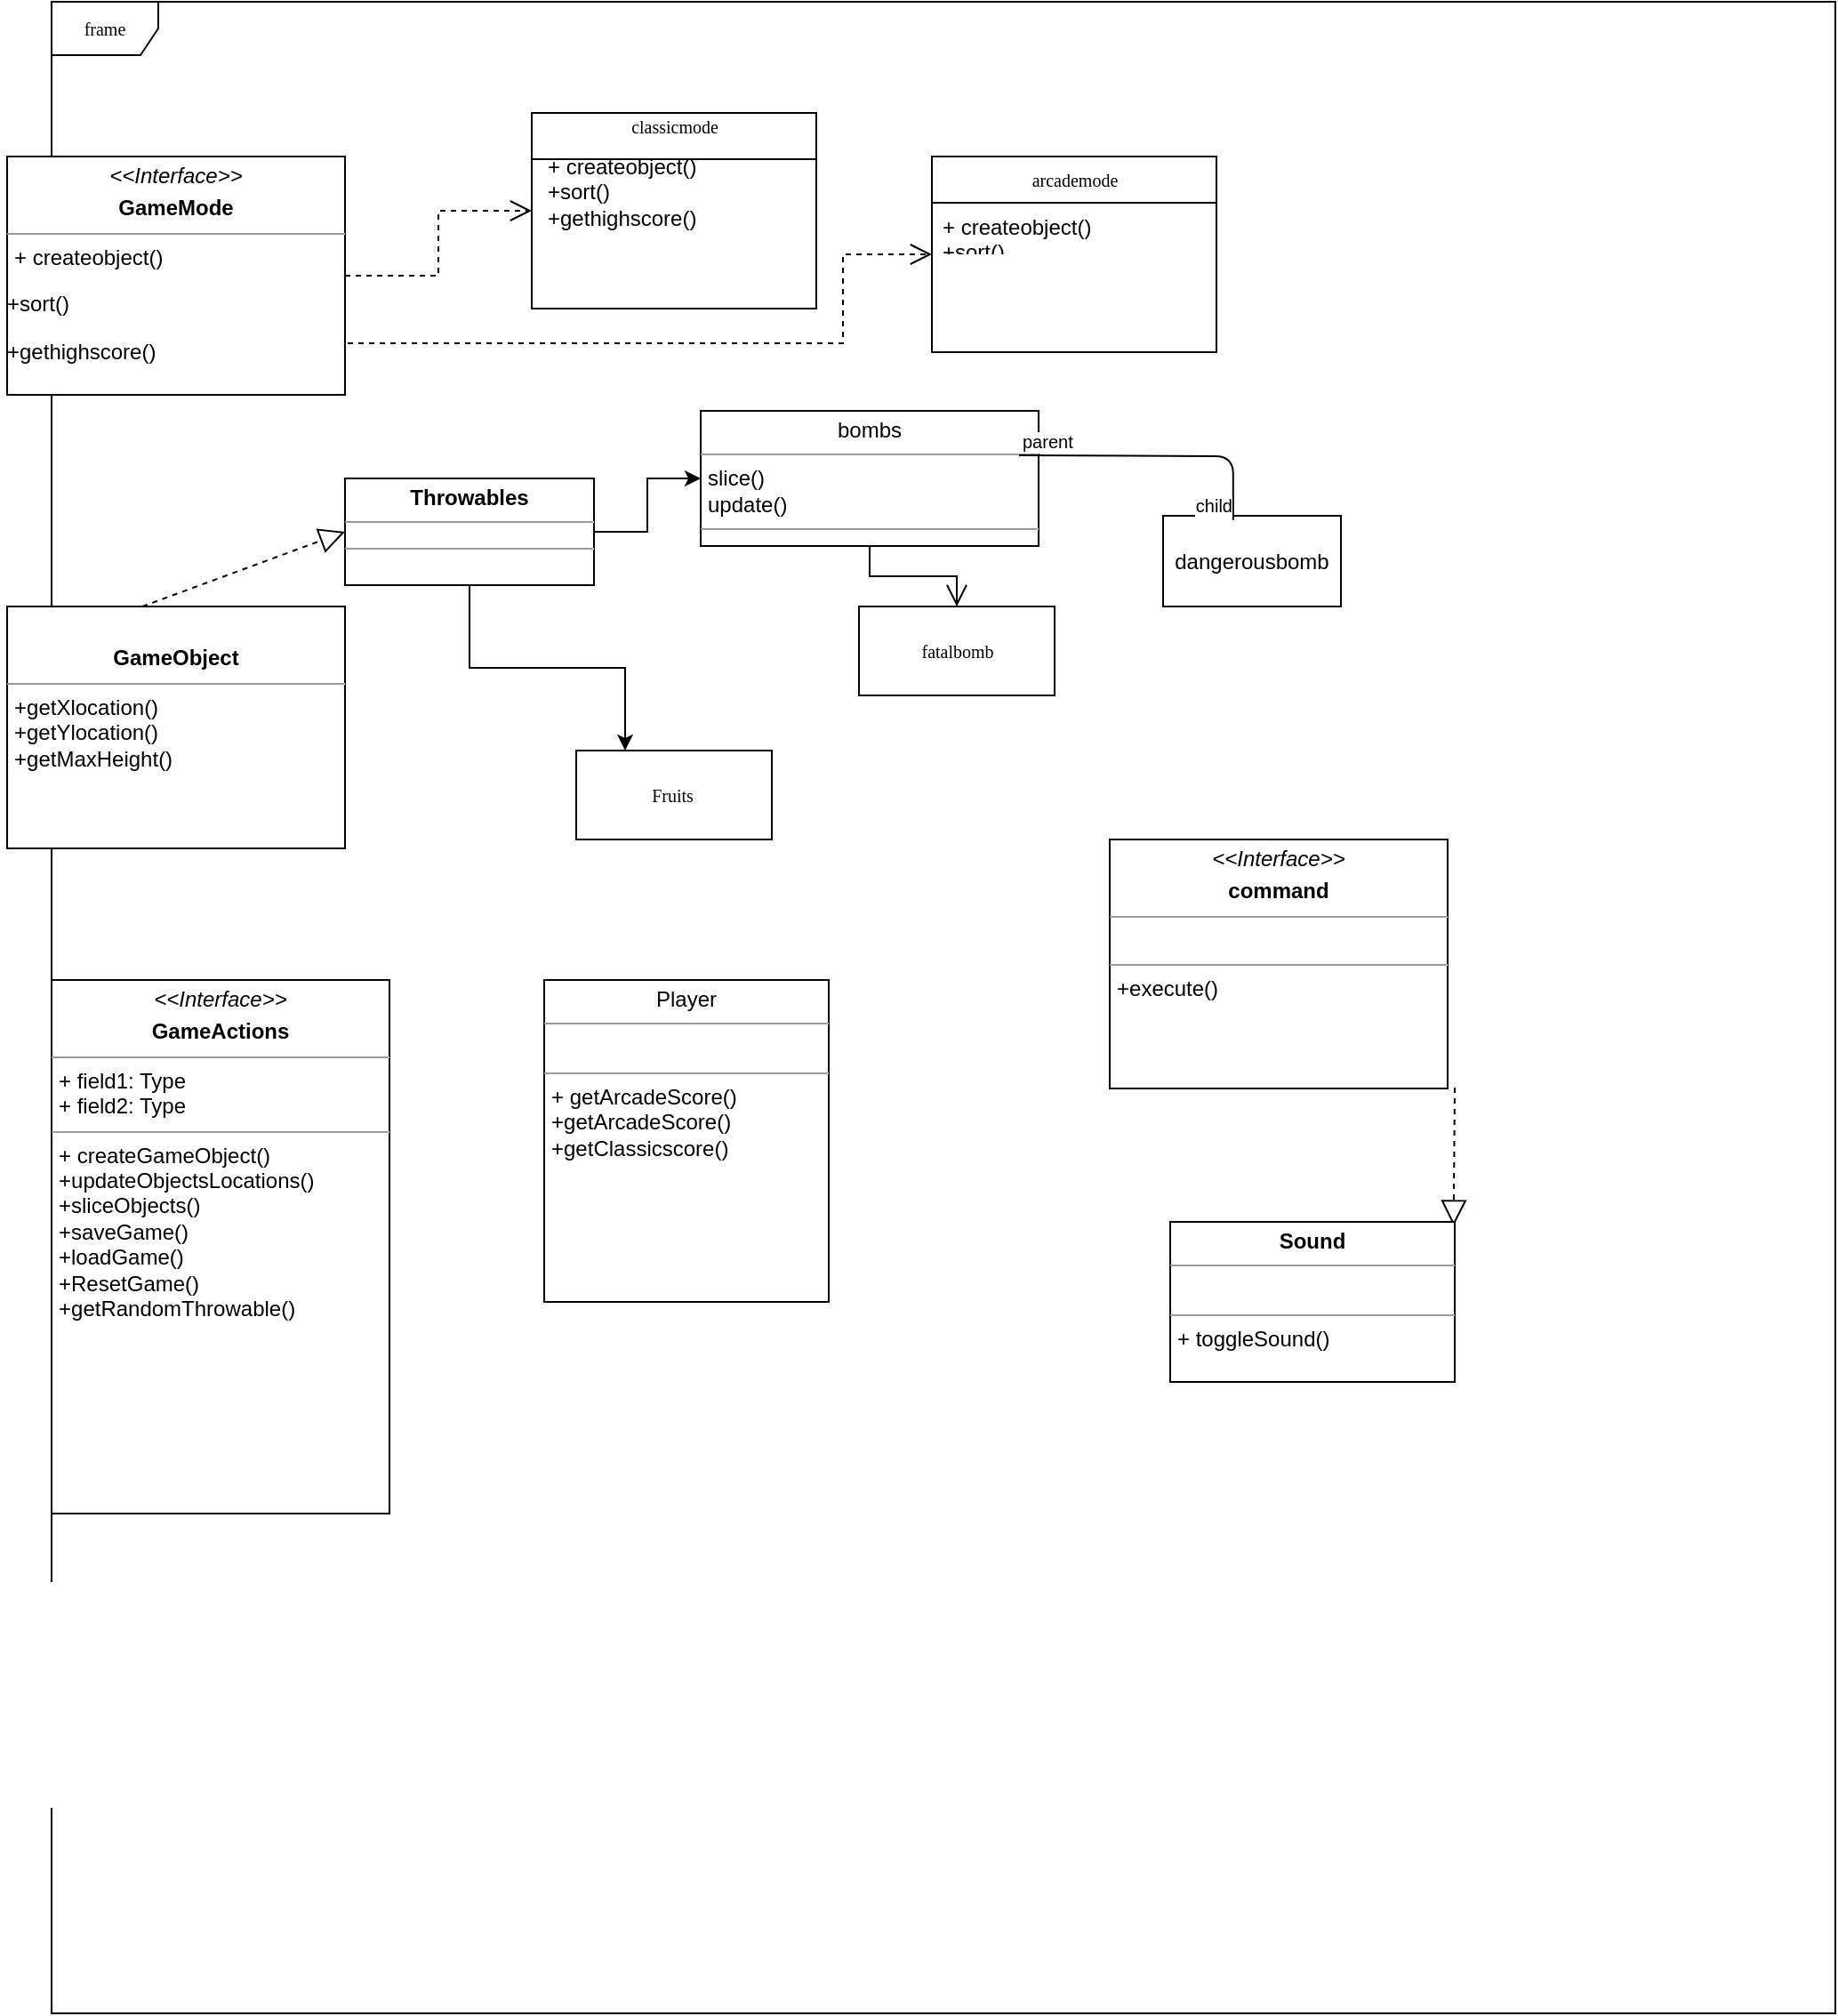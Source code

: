 <mxfile type="device" version="10.6.7"><diagram id="c4acf3e9-155e-7222-9cf6-157b1a14988f" name="Page-1"><mxGraphModel grid="1" shadow="0" math="0" background="#ffffff" pageHeight="1100" pageWidth="850" pageScale="1" page="1" fold="1" arrows="1" connect="1" tooltips="1" guides="1" gridSize="17" dy="676" dx="1219"><root><mxCell id="0" /><mxCell id="1" parent="0" /><mxCell id="17acba5748e5396b-1" value="frame" parent="1" vertex="1" style="shape=umlFrame;whiteSpace=wrap;html=1;rounded=0;shadow=0;comic=0;labelBackgroundColor=none;strokeColor=#000000;strokeWidth=1;fillColor=#ffffff;fontFamily=Verdana;fontSize=10;fontColor=#000000;align=center;"><mxGeometry as="geometry" height="1131" width="1003" x="85" /></mxCell><mxCell id="17acba5748e5396b-20" value="classicmode&lt;br&gt;&lt;br&gt;" parent="1" vertex="1" style="swimlane;html=1;fontStyle=0;childLayout=stackLayout;horizontal=1;startSize=26;fillColor=none;horizontalStack=0;resizeParent=1;resizeLast=0;collapsible=1;marginBottom=0;swimlaneFillColor=#ffffff;rounded=0;shadow=0;comic=0;labelBackgroundColor=none;strokeColor=#000000;strokeWidth=1;fontFamily=Verdana;fontSize=10;fontColor=#000000;align=center;"><mxGeometry as="geometry" height="110" width="160" y="62.5" x="355" /></mxCell><mxCell id="17acba5748e5396b-30" value="arcademode&lt;br&gt;" parent="1" vertex="1" style="swimlane;html=1;fontStyle=0;childLayout=stackLayout;horizontal=1;startSize=26;fillColor=none;horizontalStack=0;resizeParent=1;resizeLast=0;collapsible=1;marginBottom=0;swimlaneFillColor=#ffffff;rounded=0;shadow=0;comic=0;labelBackgroundColor=none;strokeColor=#000000;strokeWidth=1;fontFamily=Verdana;fontSize=10;fontColor=#000000;align=center;"><mxGeometry as="geometry" height="110" width="160" y="87" x="580" /></mxCell><mxCell id="17acba5748e5396b-31" value="&lt;span&gt;+ createobject()&lt;/span&gt;&lt;br&gt;&lt;span&gt;+sort()&lt;/span&gt;&lt;br&gt;&lt;span&gt;+gethighscore()&lt;/span&gt;" parent="17acba5748e5396b-30" vertex="1" style="text;html=1;strokeColor=none;fillColor=none;align=left;verticalAlign=top;spacingLeft=4;spacingRight=4;whiteSpace=wrap;overflow=hidden;rotatable=0;points=[[0,0.5],[1,0.5]];portConstraint=eastwest;"><mxGeometry as="geometry" height="26" width="160" y="26" /></mxCell><mxCell id="5d2195bd80daf111-14" value="Fruits&amp;nbsp;" parent="1" vertex="1" style="html=1;rounded=0;shadow=0;comic=0;labelBackgroundColor=none;strokeColor=#000000;strokeWidth=1;fillColor=#ffffff;fontFamily=Verdana;fontSize=10;fontColor=#000000;align=center;"><mxGeometry as="geometry" height="50" width="110" y="421" x="380" /></mxCell><mxCell id="5d2195bd80daf111-26" parent="1" style="edgeStyle=orthogonalEdgeStyle;rounded=0;html=1;labelBackgroundColor=none;startFill=0;endArrow=open;endFill=0;endSize=10;fontFamily=Verdana;fontSize=10;" edge="1" target="5d2195bd80daf111-17" source="5d2195bd80daf111-15"><mxGeometry as="geometry" relative="1"><Array as="points" /></mxGeometry></mxCell><mxCell id="5d2195bd80daf111-15" value="&lt;p style=&quot;margin: 0px ; margin-top: 4px ; text-align: center&quot;&gt;bombs&lt;/p&gt;&lt;hr size=&quot;1&quot;&gt;&lt;p style=&quot;margin: 0px ; margin-left: 4px&quot;&gt;slice()&lt;/p&gt;&lt;p style=&quot;margin: 0px ; margin-left: 4px&quot;&gt;update()&lt;/p&gt;&lt;hr size=&quot;1&quot;&gt;&lt;p style=&quot;margin: 0px ; margin-left: 4px&quot;&gt;&lt;br&gt;&lt;/p&gt;" parent="1" vertex="1" style="verticalAlign=top;align=left;overflow=fill;fontSize=12;fontFamily=Helvetica;html=1;rounded=0;shadow=0;comic=0;labelBackgroundColor=none;strokeColor=#000000;strokeWidth=1;fillColor=#ffffff;"><mxGeometry as="geometry" height="76" width="190" y="230" x="450" /></mxCell><mxCell id="5d2195bd80daf111-17" value="fatalbomb" parent="1" vertex="1" style="html=1;rounded=0;shadow=0;comic=0;labelBackgroundColor=none;strokeColor=#000000;strokeWidth=1;fillColor=#ffffff;fontFamily=Verdana;fontSize=10;fontColor=#000000;align=center;"><mxGeometry as="geometry" height="50" width="110" y="340" x="539" /></mxCell><mxCell id="5d2195bd80daf111-21" parent="1" style="edgeStyle=orthogonalEdgeStyle;rounded=0;html=1;labelBackgroundColor=none;startFill=0;endArrow=open;endFill=0;endSize=10;fontFamily=Verdana;fontSize=10;dashed=1;" edge="1" target="17acba5748e5396b-20" source="5d2195bd80daf111-18"><mxGeometry as="geometry" relative="1" /></mxCell><mxCell id="5d2195bd80daf111-22" parent="1" style="edgeStyle=orthogonalEdgeStyle;rounded=0;html=1;exitX=1;exitY=0.75;dashed=1;labelBackgroundColor=none;startFill=0;endArrow=open;endFill=0;endSize=10;fontFamily=Verdana;fontSize=10;" edge="1" target="17acba5748e5396b-30" source="5d2195bd80daf111-18"><mxGeometry as="geometry" relative="1"><Array as="points"><mxPoint y="192" x="530" /><mxPoint y="142" x="530" /></Array></mxGeometry></mxCell><mxCell id="5d2195bd80daf111-18" value="&lt;p style=&quot;margin: 0px ; margin-top: 4px ; text-align: center&quot;&gt;&lt;i&gt;&amp;lt;&amp;lt;Interface&amp;gt;&amp;gt;&lt;/i&gt;&lt;/p&gt;&lt;p style=&quot;margin: 0px ; margin-top: 4px ; text-align: center&quot;&gt;&lt;b&gt;GameMode&lt;/b&gt;&lt;/p&gt;&lt;hr size=&quot;1&quot;&gt;&lt;p style=&quot;margin: 0px ; margin-left: 4px&quot;&gt;&lt;span&gt;+ createobject()&lt;/span&gt;&lt;/p&gt;&lt;p&gt;+sort()&lt;/p&gt;&lt;p&gt;+gethighscore()&lt;/p&gt;&lt;p&gt;&lt;br&gt;&lt;/p&gt;&lt;p&gt;&lt;br&gt;&lt;/p&gt;" parent="1" vertex="1" style="verticalAlign=top;align=left;overflow=fill;fontSize=12;fontFamily=Helvetica;html=1;rounded=0;shadow=0;comic=0;labelBackgroundColor=none;strokeColor=#000000;strokeWidth=1;fillColor=#ffffff;"><mxGeometry as="geometry" height="134" width="190" y="87" x="60" /></mxCell><mxCell id="ZkC_gesz2Hq_apMMZnJl-16" value="&lt;p style=&quot;margin: 0px ; margin-top: 4px ; text-align: center&quot;&gt;&lt;br&gt;&lt;/p&gt;&lt;p style=&quot;margin: 0px ; margin-top: 4px ; text-align: center&quot;&gt;&lt;b&gt;GameObject&lt;/b&gt;&lt;/p&gt;&lt;hr size=&quot;1&quot;&gt;&lt;p style=&quot;margin: 0px ; margin-left: 4px&quot;&gt;+&lt;span&gt;getXlocation&lt;/span&gt;()&lt;/p&gt;&lt;p style=&quot;margin: 0px ; margin-left: 4px&quot;&gt;+getYlocation()&lt;/p&gt;&lt;p style=&quot;margin: 0px ; margin-left: 4px&quot;&gt;+&lt;span&gt;getMaxHeight&lt;/span&gt;()&lt;/p&gt;&lt;p style=&quot;margin: 0px ; margin-left: 4px&quot;&gt;&lt;br&gt;&lt;/p&gt;&lt;p&gt;&lt;br&gt;&lt;/p&gt;" parent="1" vertex="1" style="verticalAlign=top;align=left;overflow=fill;fontSize=12;fontFamily=Helvetica;html=1;rounded=0;shadow=0;comic=0;labelBackgroundColor=none;strokeColor=#000000;strokeWidth=1;fillColor=#ffffff;"><mxGeometry as="geometry" height="136" width="190" y="340" x="60" /></mxCell><mxCell id="5d2195bd80daf111-20" value="&lt;p style=&quot;margin: 0px ; margin-top: 4px ; text-align: center&quot;&gt;&lt;i&gt;&amp;lt;&amp;lt;Interface&amp;gt;&amp;gt;&lt;/i&gt;&lt;/p&gt;&lt;p style=&quot;margin: 0px ; margin-top: 4px ; text-align: center&quot;&gt;&lt;b&gt;GameActions&lt;/b&gt;&lt;/p&gt;&lt;hr size=&quot;1&quot;&gt;&lt;p style=&quot;margin: 0px ; margin-left: 4px&quot;&gt;+ field1: Type&lt;br&gt;+ field2: Type&lt;/p&gt;&lt;hr size=&quot;1&quot;&gt;&lt;p style=&quot;margin: 0px ; margin-left: 4px&quot;&gt;+ &lt;span&gt;createGameObject&lt;/span&gt;()&lt;/p&gt;&lt;p style=&quot;margin: 0px ; margin-left: 4px&quot;&gt;+&lt;span&gt;updateObjectsLocations&lt;/span&gt;()&lt;/p&gt;&lt;p style=&quot;margin: 0px ; margin-left: 4px&quot;&gt;+&lt;span&gt;sliceObjects&lt;/span&gt;()&lt;/p&gt;&lt;p style=&quot;margin: 0px ; margin-left: 4px&quot;&gt;+&lt;span&gt;saveGame&lt;/span&gt;()&lt;/p&gt;&lt;p style=&quot;margin: 0px ; margin-left: 4px&quot;&gt;+loadGame()&lt;/p&gt;&lt;p style=&quot;margin: 0px ; margin-left: 4px&quot;&gt;+&lt;span&gt;ResetGame&lt;/span&gt;()&lt;/p&gt;&lt;p style=&quot;margin: 0px ; margin-left: 4px&quot;&gt;+&lt;span&gt;getRandomThrowable&lt;/span&gt;()&lt;br&gt;&lt;/p&gt;" parent="1" vertex="1" style="verticalAlign=top;align=left;overflow=fill;fontSize=12;fontFamily=Helvetica;html=1;rounded=0;shadow=0;comic=0;labelBackgroundColor=none;strokeColor=#000000;strokeWidth=1;fillColor=#ffffff;"><mxGeometry as="geometry" height="300" width="190" y="550" x="85" /></mxCell><mxCell id="ZkC_gesz2Hq_apMMZnJl-5" value="+ createobject()&lt;br&gt;+sort()&lt;br&gt;+gethighscore()" parent="1" vertex="1" style="text;html=1;"><mxGeometry as="geometry" height="34" width="238" y="79" x="362" /></mxCell><mxCell id="ZkC_gesz2Hq_apMMZnJl-7" value="dangerousbomb" parent="1" vertex="1" style="rounded=0;whiteSpace=wrap;html=1;"><mxGeometry as="geometry" height="51" width="100" y="289" x="710" /></mxCell><mxCell id="ZkC_gesz2Hq_apMMZnJl-12" value="" parent="1" style="endArrow=none;html=1;edgeStyle=orthogonalEdgeStyle;entryX=0.394;entryY=0.046;entryDx=0;entryDy=0;entryPerimeter=0;" edge="1" target="ZkC_gesz2Hq_apMMZnJl-7"><mxGeometry as="geometry" relative="1"><mxPoint as="sourcePoint" y="255" x="629" /><mxPoint as="targetPoint" y="255" x="748" /></mxGeometry></mxCell><mxCell id="ZkC_gesz2Hq_apMMZnJl-13" value="parent" parent="ZkC_gesz2Hq_apMMZnJl-12" vertex="1" style="resizable=0;html=1;align=left;verticalAlign=bottom;labelBackgroundColor=#ffffff;fontSize=10;" connectable="0"><mxGeometry as="geometry" x="-1" relative="1" /></mxCell><mxCell id="ZkC_gesz2Hq_apMMZnJl-14" value="child" parent="ZkC_gesz2Hq_apMMZnJl-12" vertex="1" style="resizable=0;html=1;align=right;verticalAlign=bottom;labelBackgroundColor=#ffffff;fontSize=10;" connectable="0"><mxGeometry as="geometry" x="1" relative="1" /></mxCell><mxCell id="ZkC_gesz2Hq_apMMZnJl-18" parent="1" style="edgeStyle=orthogonalEdgeStyle;rounded=0;orthogonalLoop=1;jettySize=auto;html=1;exitX=0.5;exitY=1;exitDx=0;exitDy=0;" edge="1" target="5d2195bd80daf111-18" source="5d2195bd80daf111-18"><mxGeometry as="geometry" relative="1" /></mxCell><mxCell id="ZkC_gesz2Hq_apMMZnJl-19" parent="1" style="edgeStyle=orthogonalEdgeStyle;rounded=0;orthogonalLoop=1;jettySize=auto;html=1;exitX=0.5;exitY=1;exitDx=0;exitDy=0;" edge="1"><mxGeometry as="geometry" relative="1"><mxPoint as="sourcePoint" y="374" x="64" /><mxPoint as="targetPoint" y="374" x="64" /></mxGeometry></mxCell><mxCell id="ZkC_gesz2Hq_apMMZnJl-26" value="" parent="1" style="edgeStyle=orthogonalEdgeStyle;rounded=0;orthogonalLoop=1;jettySize=auto;html=1;" edge="1" target="5d2195bd80daf111-15" source="ZkC_gesz2Hq_apMMZnJl-24"><mxGeometry as="geometry" relative="1" /></mxCell><mxCell id="ZkC_gesz2Hq_apMMZnJl-28" value="" parent="1" style="edgeStyle=orthogonalEdgeStyle;rounded=0;orthogonalLoop=1;jettySize=auto;html=1;entryX=0.25;entryY=0;entryDx=0;entryDy=0;" edge="1" target="5d2195bd80daf111-14" source="ZkC_gesz2Hq_apMMZnJl-24"><mxGeometry as="geometry" relative="1"><mxPoint as="targetPoint" y="425" x="320" /></mxGeometry></mxCell><mxCell id="ZkC_gesz2Hq_apMMZnJl-24" value="&lt;p style=&quot;margin: 0px ; margin-top: 4px ; text-align: center&quot;&gt;&lt;b&gt;Throwables&lt;/b&gt;&lt;/p&gt;&lt;hr size=&quot;1&quot;&gt;&lt;div style=&quot;height: 2px&quot;&gt;&lt;/div&gt;&lt;hr size=&quot;1&quot;&gt;&lt;div style=&quot;height: 2px&quot;&gt;&lt;/div&gt;" parent="1" vertex="1" style="verticalAlign=top;align=left;overflow=fill;fontSize=12;fontFamily=Helvetica;html=1;"><mxGeometry as="geometry" height="60" width="140" y="268" x="250" /></mxCell><mxCell id="ZkC_gesz2Hq_apMMZnJl-25" value="" parent="1" style="endArrow=block;dashed=1;endFill=0;endSize=12;html=1;entryX=0;entryY=0.5;entryDx=0;entryDy=0;" edge="1" target="ZkC_gesz2Hq_apMMZnJl-24"><mxGeometry as="geometry" width="160" relative="1"><mxPoint as="sourcePoint" y="340" x="136" /><mxPoint as="targetPoint" y="340" x="296" /></mxGeometry></mxCell><mxCell id="ZkC_gesz2Hq_apMMZnJl-29" value="&lt;p style=&quot;margin: 0px ; margin-top: 4px ; text-align: center&quot;&gt;Player&lt;/p&gt;&lt;hr size=&quot;1&quot;&gt;&lt;p style=&quot;margin: 0px ; margin-left: 4px&quot;&gt;&lt;br&gt;&lt;/p&gt;&lt;hr size=&quot;1&quot;&gt;&lt;p style=&quot;margin: 0px ; margin-left: 4px&quot;&gt;+ &lt;span&gt;getArcadeScore&lt;/span&gt;()&lt;/p&gt;&lt;p style=&quot;margin: 0px ; margin-left: 4px&quot;&gt;+&lt;span&gt;getArcadeScore&lt;/span&gt;()&lt;/p&gt;&lt;p style=&quot;margin: 0px ; margin-left: 4px&quot;&gt;+getClassicscore()&lt;/p&gt;&lt;p style=&quot;margin: 0px ; margin-left: 4px&quot;&gt;&lt;br&gt;&lt;/p&gt;" parent="1" vertex="1" style="verticalAlign=top;align=left;overflow=fill;fontSize=12;fontFamily=Helvetica;html=1;"><mxGeometry as="geometry" height="181" width="160" y="550" x="362" /></mxCell><mxCell id="ZkC_gesz2Hq_apMMZnJl-30" value="&lt;p style=&quot;margin: 0px ; margin-top: 4px ; text-align: center&quot;&gt;&lt;i&gt;&amp;lt;&amp;lt;Interface&amp;gt;&amp;gt;&lt;/i&gt;&lt;/p&gt;&lt;p style=&quot;margin: 0px ; margin-top: 4px ; text-align: center&quot;&gt;&lt;b&gt;command&lt;/b&gt;&lt;/p&gt;&lt;hr size=&quot;1&quot;&gt;&lt;p style=&quot;margin: 0px ; margin-left: 4px&quot;&gt;&lt;br&gt;&lt;/p&gt;&lt;hr size=&quot;1&quot;&gt;&lt;p style=&quot;margin: 0px ; margin-left: 4px&quot;&gt;+&lt;span&gt;execute()&lt;/span&gt;&lt;/p&gt;" parent="1" vertex="1" style="verticalAlign=top;align=left;overflow=fill;fontSize=12;fontFamily=Helvetica;html=1;"><mxGeometry as="geometry" height="140" width="190" y="471" x="680" /></mxCell><mxCell id="ZkC_gesz2Hq_apMMZnJl-33" value="" parent="1" style="endArrow=block;dashed=1;endFill=0;endSize=12;html=1;entryX=0.996;entryY=0.025;entryDx=0;entryDy=0;entryPerimeter=0;" edge="1" target="ZkC_gesz2Hq_apMMZnJl-34"><mxGeometry as="geometry" width="160" relative="1"><mxPoint as="sourcePoint" y="610.5" x="874" /><mxPoint as="targetPoint" y="610.5" x="1034" /></mxGeometry></mxCell><mxCell id="ZkC_gesz2Hq_apMMZnJl-34" value="&lt;p style=&quot;margin: 0px ; margin-top: 4px ; text-align: center&quot;&gt;&lt;b&gt;Sound&lt;/b&gt;&lt;/p&gt;&lt;hr size=&quot;1&quot;&gt;&lt;p style=&quot;margin: 0px ; margin-left: 4px&quot;&gt;&lt;br&gt;&lt;/p&gt;&lt;hr size=&quot;1&quot;&gt;&lt;p style=&quot;margin: 0px ; margin-left: 4px&quot;&gt;+ toggleSound()&lt;/p&gt;" parent="1" vertex="1" style="verticalAlign=top;align=left;overflow=fill;fontSize=12;fontFamily=Helvetica;html=1;"><mxGeometry as="geometry" height="90" width="160" y="686" x="714" /></mxCell></root></mxGraphModel></diagram></mxfile>